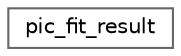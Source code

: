 digraph "Graphical Class Hierarchy"
{
 // LATEX_PDF_SIZE
  bgcolor="transparent";
  edge [fontname=Helvetica,fontsize=10,labelfontname=Helvetica,labelfontsize=10];
  node [fontname=Helvetica,fontsize=10,shape=box,height=0.2,width=0.4];
  rankdir="LR";
  Node0 [id="Node000000",label="pic_fit_result",height=0.2,width=0.4,color="grey40", fillcolor="white", style="filled",URL="$classpic__fit__result.html",tooltip=" "];
}
